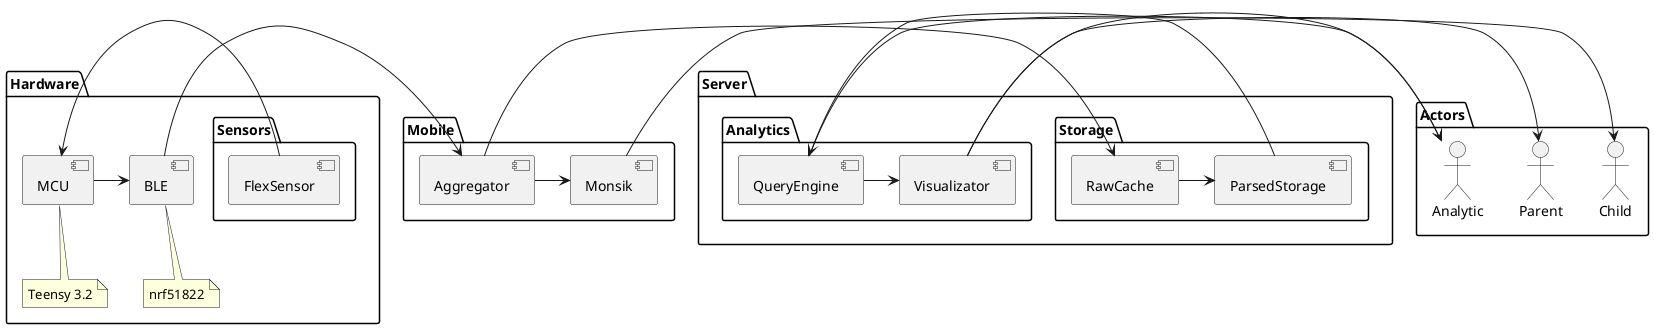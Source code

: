 @startuml
skinparam componentStyle uml2

package Hardware {
    component MCU
    component BLE

    package Sensors {
        [FlexSensor] -> [MCU]
    }

    [MCU] -> [BLE]

    note bottom of [MCU]: Teensy 3.2
    note bottom of [BLE]: nrf51822
}

package Mobile {
    [BLE] -> [Aggregator]
    [Aggregator] -> [Monsik]
}

package Server {
    package Storage {
        [Aggregator] -> [RawCache]
        [RawCache] -> [ParsedStorage]
    }
    package Analytics {
        [ParsedStorage] -> [QueryEngine]
        [QueryEngine] -> [Visualizator]
    }
}

package Actors {
    actor Child
    actor Parent
    actor Analytic

    Child <- [Monsik]

    Parent <- [Visualizator]

    Analytic <- [QueryEngine]
    Analytic <- [Visualizator]
}

@enduml
